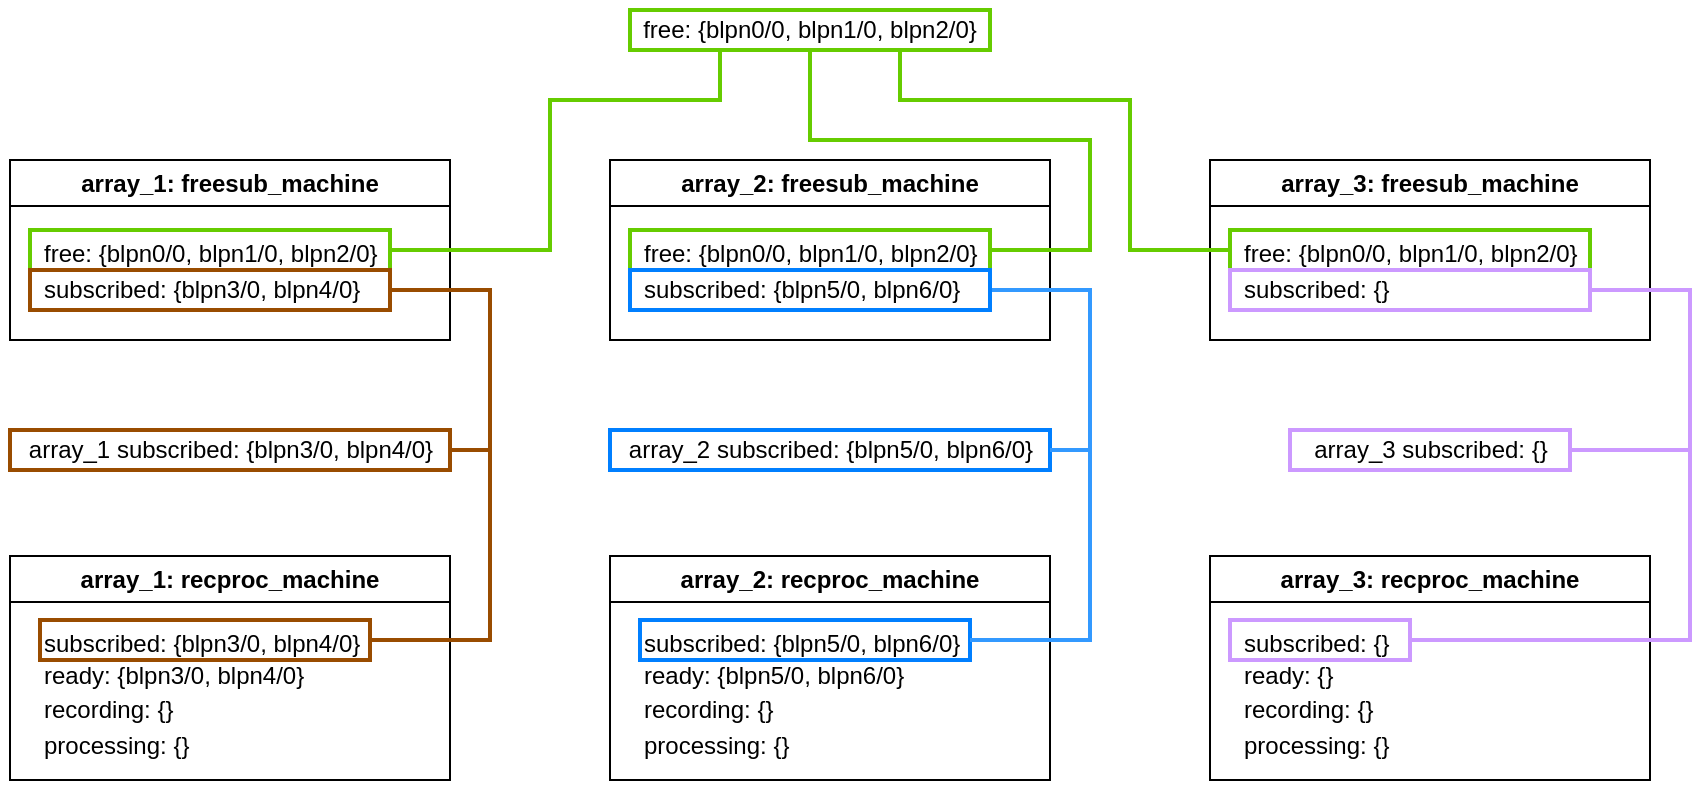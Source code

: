 <mxfile version="21.6.8" type="device">
  <diagram name="Page-1" id="IG1_g57eI7rzG5r1iy3H">
    <mxGraphModel dx="1185" dy="675" grid="1" gridSize="10" guides="1" tooltips="1" connect="1" arrows="1" fold="1" page="1" pageScale="1" pageWidth="850" pageHeight="1100" math="0" shadow="0">
      <root>
        <mxCell id="0" />
        <mxCell id="1" parent="0" />
        <mxCell id="xuFF0FEhLe397D575bb_-2" value="free: {blpn0/0, blpn1/0, blpn2/0}" style="text;html=1;strokeColor=none;fillColor=none;align=center;verticalAlign=middle;whiteSpace=wrap;rounded=0;" parent="1" vertex="1">
          <mxGeometry x="425" y="230" width="170" height="30" as="geometry" />
        </mxCell>
        <mxCell id="xuFF0FEhLe397D575bb_-3" value="array_1 subscribed: {blpn3/0, blpn4/0} " style="text;html=1;align=center;verticalAlign=middle;resizable=0;points=[];autosize=1;strokeColor=none;fillColor=none;" parent="1" vertex="1">
          <mxGeometry x="105" y="440" width="230" height="30" as="geometry" />
        </mxCell>
        <mxCell id="xuFF0FEhLe397D575bb_-7" value="array_1: freesub_machine" style="swimlane;whiteSpace=wrap;html=1;fillColor=none;" parent="1" vertex="1">
          <mxGeometry x="110" y="310" width="220" height="90" as="geometry" />
        </mxCell>
        <mxCell id="xuFF0FEhLe397D575bb_-8" value="&lt;div style=&quot;line-height: 150%;&quot; align=&quot;left&quot;&gt;free: {blpn0/0, blpn1/0, blpn2/0}&lt;/div&gt;&lt;div style=&quot;line-height: 150%;&quot; align=&quot;left&quot;&gt;subscribed: {blpn3/0, blpn4/0}&lt;/div&gt;" style="text;html=1;align=left;verticalAlign=middle;resizable=0;points=[];autosize=1;strokeColor=none;fillColor=none;" parent="xuFF0FEhLe397D575bb_-7" vertex="1">
          <mxGeometry x="15" y="30" width="190" height="50" as="geometry" />
        </mxCell>
        <mxCell id="xuFF0FEhLe397D575bb_-4" value="array_1: recproc_machine" style="swimlane;whiteSpace=wrap;html=1;fillColor=none;" parent="xuFF0FEhLe397D575bb_-7" vertex="1">
          <mxGeometry y="198" width="220" height="112" as="geometry" />
        </mxCell>
        <mxCell id="xuFF0FEhLe397D575bb_-5" value="&lt;div style=&quot;line-height: 150%;&quot; align=&quot;left&quot;&gt;subscribed: {blpn3/0, blpn4/0}&lt;br&gt;&lt;/div&gt;&lt;div style=&quot;line-height: 120%;&quot; align=&quot;left&quot;&gt;ready: {blpn3/0, blpn4/0}&lt;/div&gt;&lt;div style=&quot;line-height: 150%;&quot; align=&quot;left&quot;&gt;recording: {}&lt;/div&gt;&lt;div style=&quot;line-height: 150%;&quot; align=&quot;left&quot;&gt;processing: {}&lt;/div&gt;&lt;div align=&quot;left&quot;&gt;&lt;br&gt;&lt;/div&gt;" style="text;html=1;align=left;verticalAlign=middle;resizable=0;points=[];autosize=1;strokeColor=none;fillColor=none;" parent="xuFF0FEhLe397D575bb_-4" vertex="1">
          <mxGeometry x="15" y="26" width="180" height="100" as="geometry" />
        </mxCell>
        <mxCell id="xuFF0FEhLe397D575bb_-43" value="" style="rounded=0;whiteSpace=wrap;html=1;fillColor=none;strokeWidth=2;strokeColor=#994C00;" parent="xuFF0FEhLe397D575bb_-4" vertex="1">
          <mxGeometry x="15" y="32" width="165" height="20" as="geometry" />
        </mxCell>
        <mxCell id="xuFF0FEhLe397D575bb_-35" value="" style="rounded=0;whiteSpace=wrap;html=1;fillColor=none;strokeWidth=2;strokeColor=#66CC00;" parent="xuFF0FEhLe397D575bb_-7" vertex="1">
          <mxGeometry x="10" y="35" width="180" height="20" as="geometry" />
        </mxCell>
        <mxCell id="xuFF0FEhLe397D575bb_-42" value="" style="rounded=0;whiteSpace=wrap;html=1;fillColor=none;strokeWidth=2;strokeColor=#994C00;" parent="xuFF0FEhLe397D575bb_-7" vertex="1">
          <mxGeometry x="10" y="55" width="180" height="20" as="geometry" />
        </mxCell>
        <mxCell id="xuFF0FEhLe397D575bb_-14" value="array_2 subscribed: {blpn5/0, blpn6/0} " style="text;html=1;align=center;verticalAlign=middle;resizable=0;points=[];autosize=1;strokeColor=none;fillColor=none;" parent="1" vertex="1">
          <mxGeometry x="405" y="440" width="230" height="30" as="geometry" />
        </mxCell>
        <mxCell id="xuFF0FEhLe397D575bb_-19" value="array_3 subscribed: {} " style="text;html=1;align=center;verticalAlign=middle;resizable=0;points=[];autosize=1;strokeColor=none;fillColor=none;" parent="1" vertex="1">
          <mxGeometry x="750" y="440" width="140" height="30" as="geometry" />
        </mxCell>
        <mxCell id="xuFF0FEhLe397D575bb_-24" value="array_2: freesub_machine" style="swimlane;whiteSpace=wrap;html=1;fillColor=none;" parent="1" vertex="1">
          <mxGeometry x="410" y="310" width="220" height="90" as="geometry" />
        </mxCell>
        <mxCell id="xuFF0FEhLe397D575bb_-25" value="&lt;p style=&quot;line-height: 150%;&quot;&gt;&lt;/p&gt;&lt;div style=&quot;line-height: 150%;&quot; align=&quot;left&quot;&gt;free: {blpn0/0, blpn1/0, blpn2/0}&lt;/div&gt;&lt;div style=&quot;line-height: 150%;&quot; align=&quot;left&quot;&gt;subscribed: {blpn5/0, blpn6/0}&lt;/div&gt;&lt;p&gt;&lt;/p&gt;" style="text;html=1;align=left;verticalAlign=middle;resizable=0;points=[];autosize=1;strokeColor=none;fillColor=none;" parent="xuFF0FEhLe397D575bb_-24" vertex="1">
          <mxGeometry x="15" y="20" width="190" height="70" as="geometry" />
        </mxCell>
        <mxCell id="xuFF0FEhLe397D575bb_-26" value="array_2: recproc_machine" style="swimlane;whiteSpace=wrap;html=1;fillColor=none;" parent="xuFF0FEhLe397D575bb_-24" vertex="1">
          <mxGeometry y="198" width="220" height="112" as="geometry" />
        </mxCell>
        <mxCell id="xuFF0FEhLe397D575bb_-27" value="&lt;div style=&quot;line-height: 150%;&quot; align=&quot;left&quot;&gt;subscribed: {blpn5/0, blpn6/0}&lt;br&gt;&lt;/div&gt;&lt;div style=&quot;line-height: 120%;&quot; align=&quot;left&quot;&gt;ready: {blpn5/0, blpn6/0}&lt;/div&gt;&lt;div style=&quot;line-height: 150%;&quot; align=&quot;left&quot;&gt;recording: {}&lt;/div&gt;&lt;div style=&quot;line-height: 150%;&quot; align=&quot;left&quot;&gt;processing: {}&lt;/div&gt;&lt;div align=&quot;left&quot;&gt;&lt;br&gt;&lt;/div&gt;" style="text;html=1;align=left;verticalAlign=middle;resizable=0;points=[];autosize=1;strokeColor=none;fillColor=none;" parent="xuFF0FEhLe397D575bb_-26" vertex="1">
          <mxGeometry x="15" y="26" width="180" height="100" as="geometry" />
        </mxCell>
        <mxCell id="xuFF0FEhLe397D575bb_-49" value="" style="rounded=0;whiteSpace=wrap;html=1;fillColor=none;strokeWidth=2;strokeColor=#007FFF;" parent="xuFF0FEhLe397D575bb_-26" vertex="1">
          <mxGeometry x="15" y="32" width="165" height="20" as="geometry" />
        </mxCell>
        <mxCell id="xuFF0FEhLe397D575bb_-36" value="" style="rounded=0;whiteSpace=wrap;html=1;fillColor=none;strokeWidth=2;strokeColor=#66CC00;" parent="xuFF0FEhLe397D575bb_-24" vertex="1">
          <mxGeometry x="10" y="35" width="180" height="20" as="geometry" />
        </mxCell>
        <mxCell id="xuFF0FEhLe397D575bb_-28" value="array_3: freesub_machine" style="swimlane;whiteSpace=wrap;html=1;fillColor=none;" parent="1" vertex="1">
          <mxGeometry x="710" y="310" width="220" height="90" as="geometry" />
        </mxCell>
        <mxCell id="xuFF0FEhLe397D575bb_-29" value="&lt;div style=&quot;line-height: 150%;&quot; align=&quot;left&quot;&gt;free: {blpn0/0, blpn1/0, blpn2/0}&lt;/div&gt;&lt;div style=&quot;line-height: 150%;&quot; align=&quot;left&quot;&gt;subscribed: {}&lt;/div&gt;" style="text;html=1;align=left;verticalAlign=middle;resizable=0;points=[];autosize=1;strokeColor=none;fillColor=none;" parent="xuFF0FEhLe397D575bb_-28" vertex="1">
          <mxGeometry x="15" y="30" width="190" height="50" as="geometry" />
        </mxCell>
        <mxCell id="xuFF0FEhLe397D575bb_-30" value="array_3: recproc_machine" style="swimlane;whiteSpace=wrap;html=1;fillColor=none;" parent="xuFF0FEhLe397D575bb_-28" vertex="1">
          <mxGeometry y="198" width="220" height="112" as="geometry" />
        </mxCell>
        <mxCell id="xuFF0FEhLe397D575bb_-31" value="&lt;div style=&quot;line-height: 150%;&quot; align=&quot;left&quot;&gt;subscribed: {}&lt;br&gt;&lt;/div&gt;&lt;div style=&quot;line-height: 120%;&quot; align=&quot;left&quot;&gt;ready: {}&lt;/div&gt;&lt;div style=&quot;line-height: 150%;&quot; align=&quot;left&quot;&gt;recording: {}&lt;/div&gt;&lt;div style=&quot;line-height: 150%;&quot; align=&quot;left&quot;&gt;processing: {}&lt;/div&gt;&lt;div align=&quot;left&quot;&gt;&lt;br&gt;&lt;/div&gt;" style="text;html=1;align=left;verticalAlign=middle;resizable=0;points=[];autosize=1;strokeColor=none;fillColor=none;" parent="xuFF0FEhLe397D575bb_-30" vertex="1">
          <mxGeometry x="15" y="26" width="100" height="100" as="geometry" />
        </mxCell>
        <mxCell id="xuFF0FEhLe397D575bb_-45" value="" style="rounded=0;whiteSpace=wrap;html=1;fillColor=none;strokeWidth=2;strokeColor=#CC99FF;" parent="xuFF0FEhLe397D575bb_-30" vertex="1">
          <mxGeometry x="10" y="32" width="90" height="20" as="geometry" />
        </mxCell>
        <mxCell id="xuFF0FEhLe397D575bb_-37" value="" style="rounded=0;whiteSpace=wrap;html=1;fillColor=none;strokeWidth=2;strokeColor=#66CC00;" parent="xuFF0FEhLe397D575bb_-28" vertex="1">
          <mxGeometry x="10" y="35" width="180" height="20" as="geometry" />
        </mxCell>
        <mxCell id="xuFF0FEhLe397D575bb_-47" value="" style="rounded=0;whiteSpace=wrap;html=1;fillColor=none;strokeWidth=2;strokeColor=#CC99FF;" parent="xuFF0FEhLe397D575bb_-28" vertex="1">
          <mxGeometry x="10" y="55" width="180" height="20" as="geometry" />
        </mxCell>
        <mxCell id="xuFF0FEhLe397D575bb_-38" style="edgeStyle=orthogonalEdgeStyle;rounded=0;orthogonalLoop=1;jettySize=auto;html=1;exitX=0.75;exitY=1;exitDx=0;exitDy=0;entryX=0;entryY=0.5;entryDx=0;entryDy=0;endArrow=none;endFill=0;strokeColor=#66CC00;strokeWidth=2;" parent="1" source="xuFF0FEhLe397D575bb_-32" target="xuFF0FEhLe397D575bb_-37" edge="1">
          <mxGeometry relative="1" as="geometry">
            <Array as="points">
              <mxPoint x="555" y="280" />
              <mxPoint x="670" y="280" />
              <mxPoint x="670" y="355" />
            </Array>
          </mxGeometry>
        </mxCell>
        <mxCell id="xuFF0FEhLe397D575bb_-40" style="edgeStyle=orthogonalEdgeStyle;rounded=0;orthogonalLoop=1;jettySize=auto;html=1;exitX=0.5;exitY=1;exitDx=0;exitDy=0;entryX=1;entryY=0.5;entryDx=0;entryDy=0;endArrow=none;endFill=0;strokeColor=#66CC00;strokeWidth=2;" parent="1" source="xuFF0FEhLe397D575bb_-32" target="xuFF0FEhLe397D575bb_-36" edge="1">
          <mxGeometry relative="1" as="geometry">
            <Array as="points">
              <mxPoint x="510" y="300" />
              <mxPoint x="650" y="300" />
              <mxPoint x="650" y="355" />
            </Array>
          </mxGeometry>
        </mxCell>
        <mxCell id="xuFF0FEhLe397D575bb_-32" value="" style="rounded=0;whiteSpace=wrap;html=1;fillColor=none;strokeWidth=2;strokeColor=#66CC00;" parent="1" vertex="1">
          <mxGeometry x="420" y="235" width="180" height="20" as="geometry" />
        </mxCell>
        <mxCell id="xuFF0FEhLe397D575bb_-39" style="edgeStyle=orthogonalEdgeStyle;rounded=0;orthogonalLoop=1;jettySize=auto;html=1;exitX=1;exitY=0.5;exitDx=0;exitDy=0;entryX=0.25;entryY=1;entryDx=0;entryDy=0;endArrow=none;endFill=0;strokeColor=#66CC00;strokeWidth=2;" parent="1" source="xuFF0FEhLe397D575bb_-35" target="xuFF0FEhLe397D575bb_-32" edge="1">
          <mxGeometry relative="1" as="geometry">
            <Array as="points">
              <mxPoint x="380" y="355" />
              <mxPoint x="380" y="280" />
              <mxPoint x="465" y="280" />
            </Array>
          </mxGeometry>
        </mxCell>
        <mxCell id="xuFF0FEhLe397D575bb_-41" value="" style="rounded=0;whiteSpace=wrap;html=1;fillColor=none;strokeWidth=2;strokeColor=#994C00;" parent="1" vertex="1">
          <mxGeometry x="110" y="445" width="220" height="20" as="geometry" />
        </mxCell>
        <mxCell id="xuFF0FEhLe397D575bb_-55" style="edgeStyle=orthogonalEdgeStyle;rounded=0;orthogonalLoop=1;jettySize=auto;html=1;exitX=1;exitY=0.5;exitDx=0;exitDy=0;entryX=1;entryY=0.5;entryDx=0;entryDy=0;strokeWidth=2;endArrow=none;endFill=0;strokeColor=#3399FF;" parent="1" source="xuFF0FEhLe397D575bb_-50" target="xuFF0FEhLe397D575bb_-51" edge="1">
          <mxGeometry relative="1" as="geometry" />
        </mxCell>
        <mxCell id="xuFF0FEhLe397D575bb_-50" value="" style="rounded=0;whiteSpace=wrap;html=1;fillColor=none;strokeWidth=2;strokeColor=#007FFF;" parent="1" vertex="1">
          <mxGeometry x="420" y="365" width="180" height="20" as="geometry" />
        </mxCell>
        <mxCell id="xuFF0FEhLe397D575bb_-51" value="" style="rounded=0;whiteSpace=wrap;html=1;fillColor=none;strokeWidth=2;strokeColor=#007FFF;" parent="1" vertex="1">
          <mxGeometry x="410" y="445" width="220" height="20" as="geometry" />
        </mxCell>
        <mxCell id="xuFF0FEhLe397D575bb_-52" value="" style="rounded=0;whiteSpace=wrap;html=1;fillColor=none;strokeWidth=2;strokeColor=#CC99FF;" parent="1" vertex="1">
          <mxGeometry x="750" y="445" width="140" height="20" as="geometry" />
        </mxCell>
        <mxCell id="xuFF0FEhLe397D575bb_-53" style="edgeStyle=orthogonalEdgeStyle;rounded=0;orthogonalLoop=1;jettySize=auto;html=1;exitX=1;exitY=0.5;exitDx=0;exitDy=0;entryX=1;entryY=0.5;entryDx=0;entryDy=0;strokeWidth=2;endArrow=none;endFill=0;strokeColor=#994C00;" parent="1" source="xuFF0FEhLe397D575bb_-42" target="xuFF0FEhLe397D575bb_-41" edge="1">
          <mxGeometry relative="1" as="geometry" />
        </mxCell>
        <mxCell id="xuFF0FEhLe397D575bb_-54" style="edgeStyle=orthogonalEdgeStyle;rounded=0;orthogonalLoop=1;jettySize=auto;html=1;exitX=1;exitY=0.5;exitDx=0;exitDy=0;entryX=1;entryY=0.5;entryDx=0;entryDy=0;strokeWidth=2;endArrow=none;endFill=0;strokeColor=#994C00;" parent="1" source="xuFF0FEhLe397D575bb_-43" target="xuFF0FEhLe397D575bb_-41" edge="1">
          <mxGeometry relative="1" as="geometry" />
        </mxCell>
        <mxCell id="xuFF0FEhLe397D575bb_-57" style="edgeStyle=orthogonalEdgeStyle;rounded=0;orthogonalLoop=1;jettySize=auto;html=1;exitX=1;exitY=0.5;exitDx=0;exitDy=0;entryX=1;entryY=0.5;entryDx=0;entryDy=0;strokeWidth=2;endArrow=none;endFill=0;strokeColor=#3399FF;" parent="1" source="xuFF0FEhLe397D575bb_-49" target="xuFF0FEhLe397D575bb_-51" edge="1">
          <mxGeometry relative="1" as="geometry" />
        </mxCell>
        <mxCell id="xuFF0FEhLe397D575bb_-58" style="edgeStyle=orthogonalEdgeStyle;rounded=0;orthogonalLoop=1;jettySize=auto;html=1;exitX=1;exitY=0.5;exitDx=0;exitDy=0;entryX=1;entryY=0.5;entryDx=0;entryDy=0;strokeWidth=2;endArrow=none;endFill=0;strokeColor=#CC99FF;" parent="1" source="xuFF0FEhLe397D575bb_-47" target="xuFF0FEhLe397D575bb_-52" edge="1">
          <mxGeometry relative="1" as="geometry">
            <Array as="points">
              <mxPoint x="950" y="375" />
              <mxPoint x="950" y="455" />
            </Array>
          </mxGeometry>
        </mxCell>
        <mxCell id="xuFF0FEhLe397D575bb_-60" style="edgeStyle=orthogonalEdgeStyle;rounded=0;orthogonalLoop=1;jettySize=auto;html=1;exitX=1;exitY=0.5;exitDx=0;exitDy=0;entryX=1;entryY=0.5;entryDx=0;entryDy=0;strokeWidth=2;endArrow=none;endFill=0;strokeColor=#CC99FF;" parent="1" source="xuFF0FEhLe397D575bb_-45" target="xuFF0FEhLe397D575bb_-52" edge="1">
          <mxGeometry relative="1" as="geometry">
            <Array as="points">
              <mxPoint x="950" y="550" />
              <mxPoint x="950" y="455" />
            </Array>
          </mxGeometry>
        </mxCell>
      </root>
    </mxGraphModel>
  </diagram>
</mxfile>
